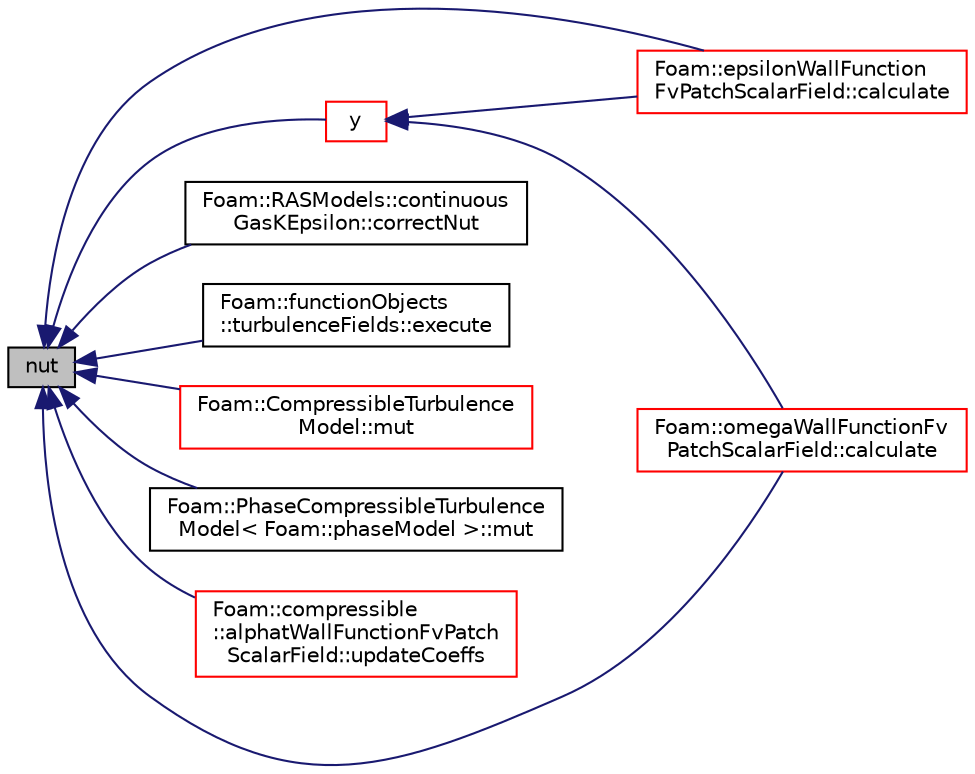 digraph "nut"
{
  bgcolor="transparent";
  edge [fontname="Helvetica",fontsize="10",labelfontname="Helvetica",labelfontsize="10"];
  node [fontname="Helvetica",fontsize="10",shape=record];
  rankdir="LR";
  Node294 [label="nut",height=0.2,width=0.4,color="black", fillcolor="grey75", style="filled", fontcolor="black"];
  Node294 -> Node295 [dir="back",color="midnightblue",fontsize="10",style="solid",fontname="Helvetica"];
  Node295 [label="Foam::epsilonWallFunction\lFvPatchScalarField::calculate",height=0.2,width=0.4,color="red",URL="$a32129.html#a9b10d949afa36a0fe772c66e94719865",tooltip="Calculate the epsilon and G. "];
  Node294 -> Node306 [dir="back",color="midnightblue",fontsize="10",style="solid",fontname="Helvetica"];
  Node306 [label="Foam::omegaWallFunctionFv\lPatchScalarField::calculate",height=0.2,width=0.4,color="red",URL="$a32181.html#a198ab1edcd6a58e1f422febaac58dacc",tooltip="Calculate the omega and G. "];
  Node294 -> Node317 [dir="back",color="midnightblue",fontsize="10",style="solid",fontname="Helvetica"];
  Node317 [label="Foam::RASModels::continuous\lGasKEpsilon::correctNut",height=0.2,width=0.4,color="black",URL="$a32097.html#aaffe89433f18f1ee4137486e19219448"];
  Node294 -> Node318 [dir="back",color="midnightblue",fontsize="10",style="solid",fontname="Helvetica"];
  Node318 [label="Foam::functionObjects\l::turbulenceFields::execute",height=0.2,width=0.4,color="black",URL="$a24297.html#ae006844a02161d12182ab372ca5c257b",tooltip="Calculate turbulence fields. "];
  Node294 -> Node319 [dir="back",color="midnightblue",fontsize="10",style="solid",fontname="Helvetica"];
  Node319 [label="Foam::CompressibleTurbulence\lModel::mut",height=0.2,width=0.4,color="red",URL="$a31973.html#aa395348a8b14a74c66c25a439ed4adc5",tooltip="Return the turbulence dynamic viscosity. "];
  Node294 -> Node321 [dir="back",color="midnightblue",fontsize="10",style="solid",fontname="Helvetica"];
  Node321 [label="Foam::PhaseCompressibleTurbulence\lModel\< Foam::phaseModel \>::mut",height=0.2,width=0.4,color="black",URL="$a32093.html#aa395348a8b14a74c66c25a439ed4adc5",tooltip="Return the turbulence dynamic viscosity. "];
  Node294 -> Node322 [dir="back",color="midnightblue",fontsize="10",style="solid",fontname="Helvetica"];
  Node322 [label="Foam::compressible\l::alphatWallFunctionFvPatch\lScalarField::updateCoeffs",height=0.2,width=0.4,color="red",URL="$a32037.html#a7e24eafac629d3733181cd942d4c902f",tooltip="Update the coefficients associated with the patch field. "];
  Node294 -> Node324 [dir="back",color="midnightblue",fontsize="10",style="solid",fontname="Helvetica"];
  Node324 [label="y",height=0.2,width=0.4,color="red",URL="$a32397.html#a152c527a6b3137685b03893a7a3a73eb",tooltip="Return the near wall distances. "];
  Node324 -> Node295 [dir="back",color="midnightblue",fontsize="10",style="solid",fontname="Helvetica"];
  Node324 -> Node306 [dir="back",color="midnightblue",fontsize="10",style="solid",fontname="Helvetica"];
}
